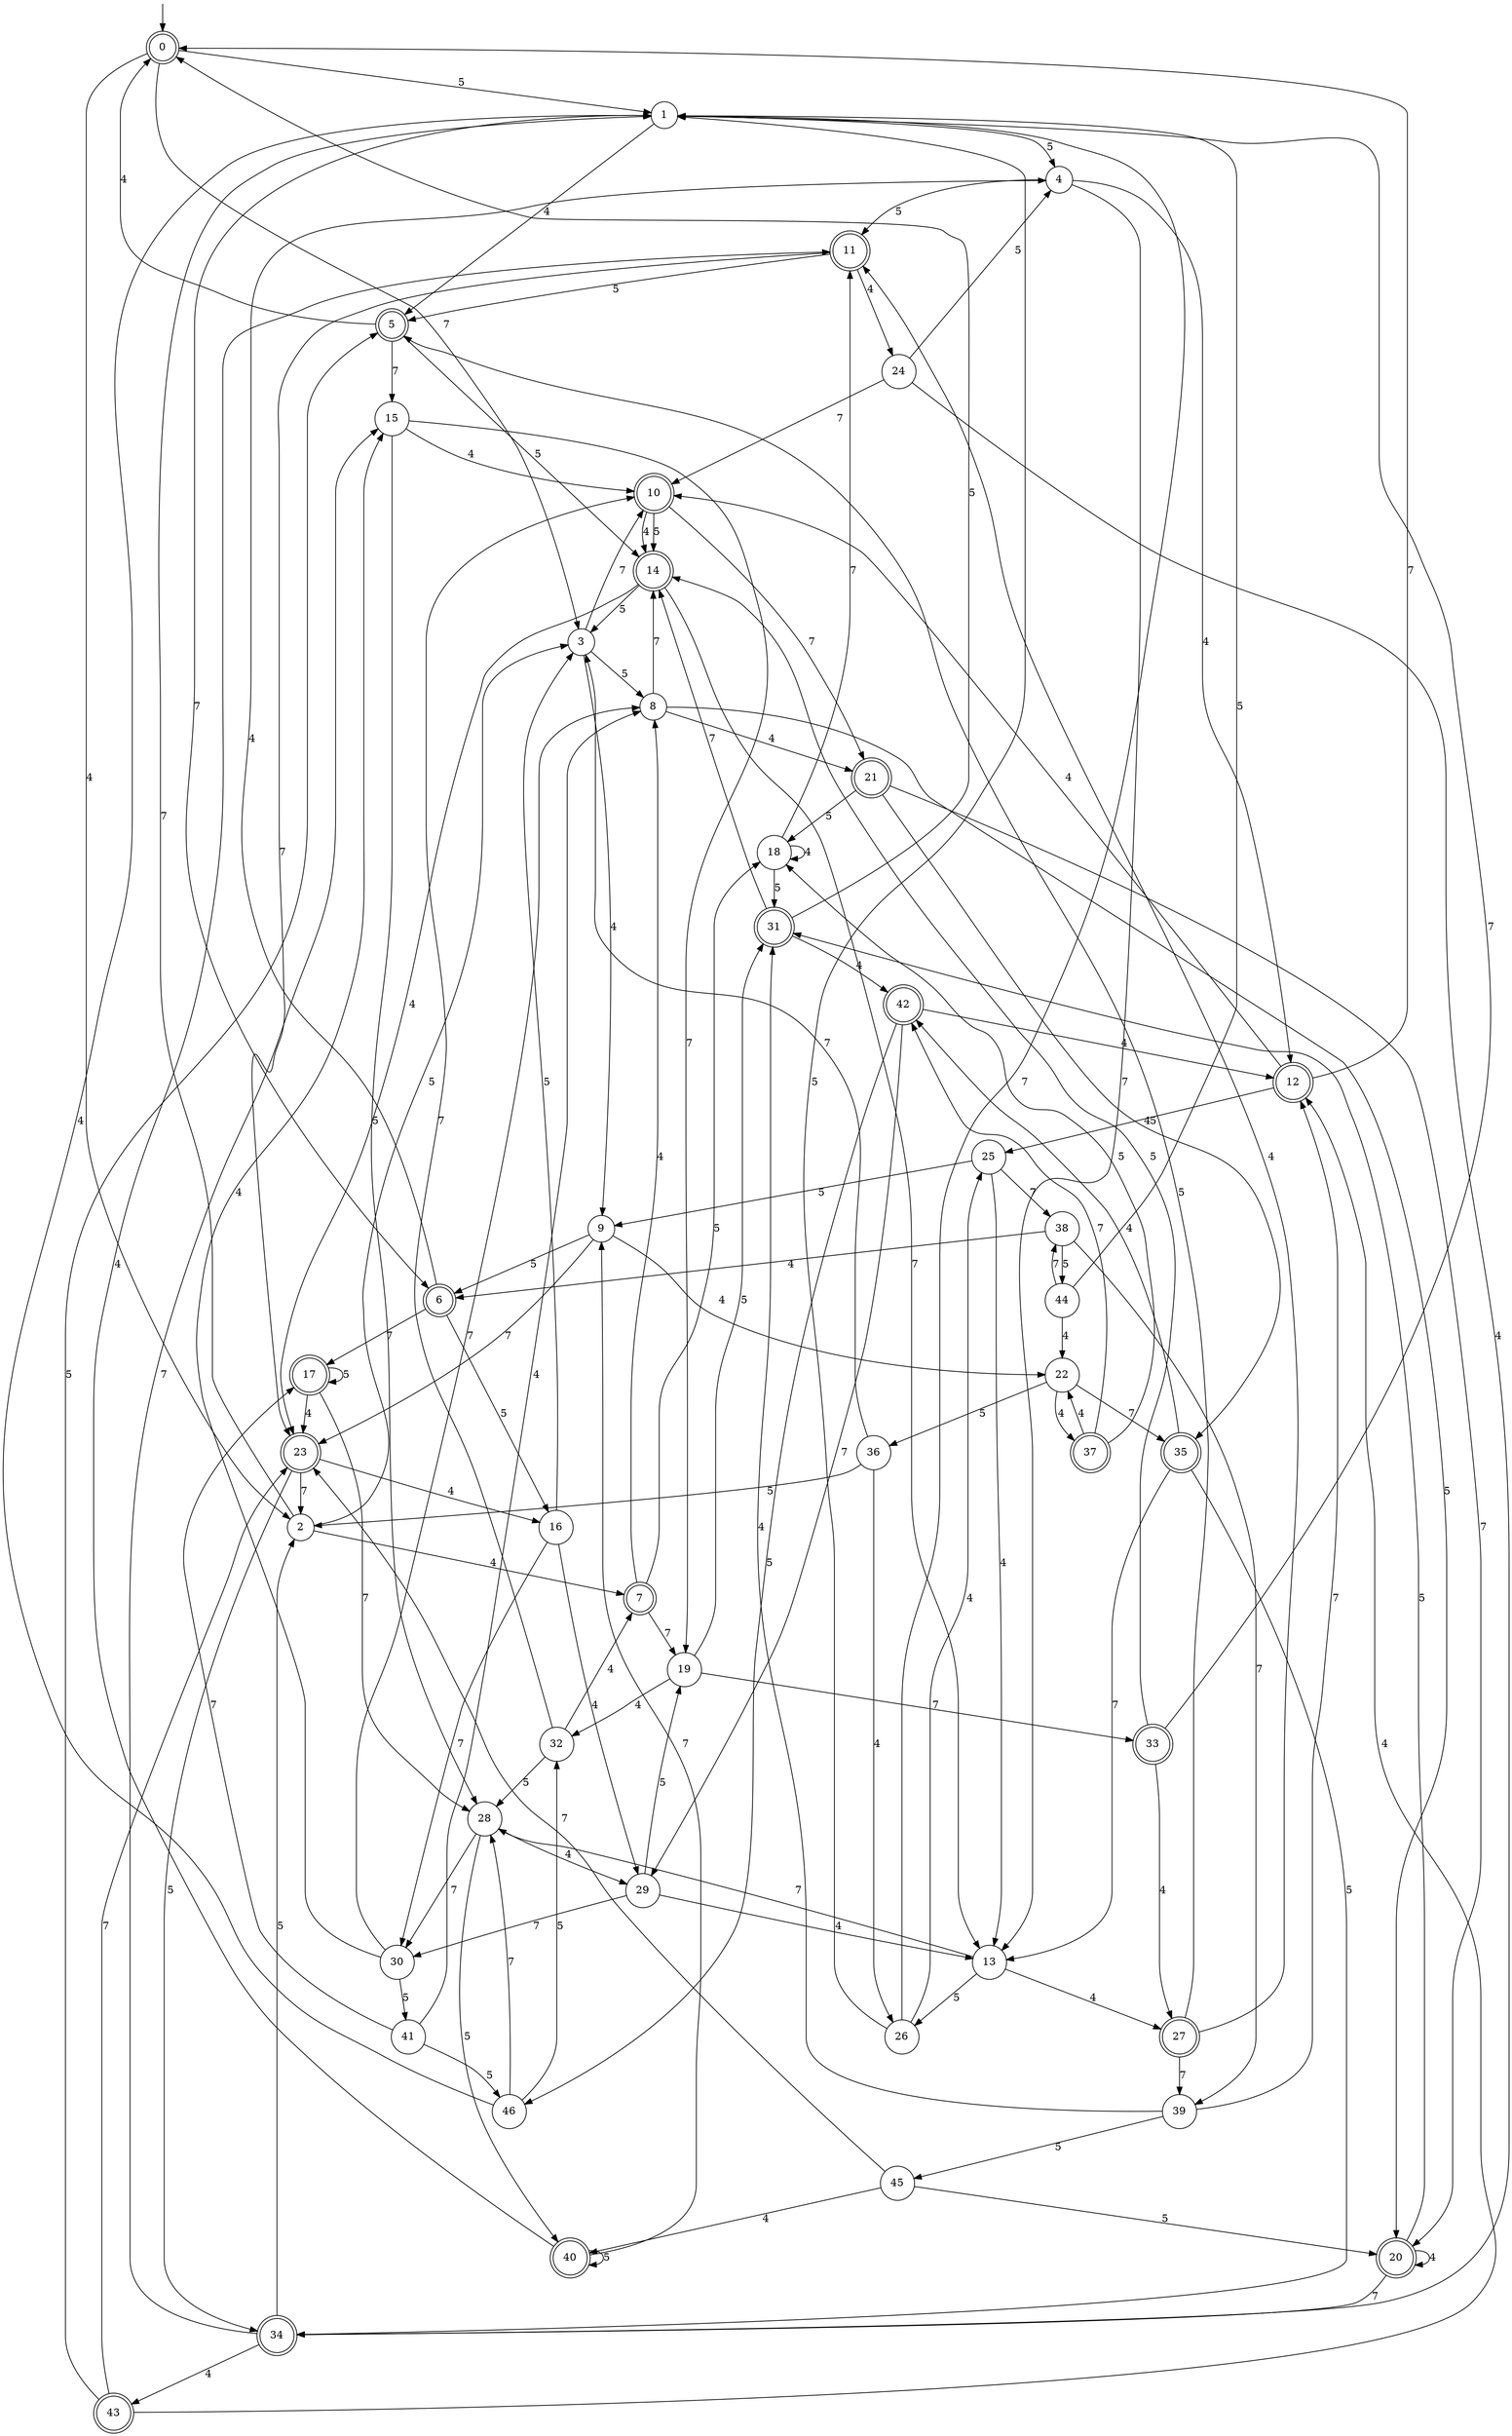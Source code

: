 digraph g {

	s0 [shape="doublecircle" label="0"];
	s1 [shape="circle" label="1"];
	s2 [shape="circle" label="2"];
	s3 [shape="circle" label="3"];
	s4 [shape="circle" label="4"];
	s5 [shape="doublecircle" label="5"];
	s6 [shape="doublecircle" label="6"];
	s7 [shape="doublecircle" label="7"];
	s8 [shape="circle" label="8"];
	s9 [shape="circle" label="9"];
	s10 [shape="doublecircle" label="10"];
	s11 [shape="doublecircle" label="11"];
	s12 [shape="doublecircle" label="12"];
	s13 [shape="circle" label="13"];
	s14 [shape="doublecircle" label="14"];
	s15 [shape="circle" label="15"];
	s16 [shape="circle" label="16"];
	s17 [shape="doublecircle" label="17"];
	s18 [shape="circle" label="18"];
	s19 [shape="circle" label="19"];
	s20 [shape="doublecircle" label="20"];
	s21 [shape="doublecircle" label="21"];
	s22 [shape="circle" label="22"];
	s23 [shape="doublecircle" label="23"];
	s24 [shape="circle" label="24"];
	s25 [shape="circle" label="25"];
	s26 [shape="circle" label="26"];
	s27 [shape="doublecircle" label="27"];
	s28 [shape="circle" label="28"];
	s29 [shape="circle" label="29"];
	s30 [shape="circle" label="30"];
	s31 [shape="doublecircle" label="31"];
	s32 [shape="circle" label="32"];
	s33 [shape="doublecircle" label="33"];
	s34 [shape="doublecircle" label="34"];
	s35 [shape="doublecircle" label="35"];
	s36 [shape="circle" label="36"];
	s37 [shape="doublecircle" label="37"];
	s38 [shape="circle" label="38"];
	s39 [shape="circle" label="39"];
	s40 [shape="doublecircle" label="40"];
	s41 [shape="circle" label="41"];
	s42 [shape="doublecircle" label="42"];
	s43 [shape="doublecircle" label="43"];
	s44 [shape="circle" label="44"];
	s45 [shape="circle" label="45"];
	s46 [shape="circle" label="46"];
	s0 -> s1 [label="5"];
	s0 -> s2 [label="4"];
	s0 -> s3 [label="7"];
	s1 -> s4 [label="5"];
	s1 -> s5 [label="4"];
	s1 -> s6 [label="7"];
	s2 -> s3 [label="5"];
	s2 -> s7 [label="4"];
	s2 -> s1 [label="7"];
	s3 -> s8 [label="5"];
	s3 -> s9 [label="4"];
	s3 -> s10 [label="7"];
	s4 -> s11 [label="5"];
	s4 -> s12 [label="4"];
	s4 -> s13 [label="7"];
	s5 -> s14 [label="5"];
	s5 -> s0 [label="4"];
	s5 -> s15 [label="7"];
	s6 -> s16 [label="5"];
	s6 -> s4 [label="4"];
	s6 -> s17 [label="7"];
	s7 -> s18 [label="5"];
	s7 -> s8 [label="4"];
	s7 -> s19 [label="7"];
	s8 -> s20 [label="5"];
	s8 -> s21 [label="4"];
	s8 -> s14 [label="7"];
	s9 -> s6 [label="5"];
	s9 -> s22 [label="4"];
	s9 -> s23 [label="7"];
	s10 -> s14 [label="5"];
	s10 -> s14 [label="4"];
	s10 -> s21 [label="7"];
	s11 -> s5 [label="5"];
	s11 -> s24 [label="4"];
	s11 -> s23 [label="7"];
	s12 -> s25 [label="5"];
	s12 -> s10 [label="4"];
	s12 -> s0 [label="7"];
	s13 -> s26 [label="5"];
	s13 -> s27 [label="4"];
	s13 -> s28 [label="7"];
	s14 -> s3 [label="5"];
	s14 -> s23 [label="4"];
	s14 -> s13 [label="7"];
	s15 -> s28 [label="5"];
	s15 -> s10 [label="4"];
	s15 -> s19 [label="7"];
	s16 -> s3 [label="5"];
	s16 -> s29 [label="4"];
	s16 -> s30 [label="7"];
	s17 -> s17 [label="5"];
	s17 -> s23 [label="4"];
	s17 -> s28 [label="7"];
	s18 -> s31 [label="5"];
	s18 -> s18 [label="4"];
	s18 -> s11 [label="7"];
	s19 -> s31 [label="5"];
	s19 -> s32 [label="4"];
	s19 -> s33 [label="7"];
	s20 -> s31 [label="5"];
	s20 -> s20 [label="4"];
	s20 -> s34 [label="7"];
	s21 -> s18 [label="5"];
	s21 -> s35 [label="4"];
	s21 -> s20 [label="7"];
	s22 -> s36 [label="5"];
	s22 -> s37 [label="4"];
	s22 -> s35 [label="7"];
	s23 -> s34 [label="5"];
	s23 -> s16 [label="4"];
	s23 -> s2 [label="7"];
	s24 -> s4 [label="5"];
	s24 -> s34 [label="4"];
	s24 -> s10 [label="7"];
	s25 -> s9 [label="5"];
	s25 -> s13 [label="4"];
	s25 -> s38 [label="7"];
	s26 -> s1 [label="5"];
	s26 -> s25 [label="4"];
	s26 -> s1 [label="7"];
	s27 -> s5 [label="5"];
	s27 -> s11 [label="4"];
	s27 -> s39 [label="7"];
	s28 -> s40 [label="5"];
	s28 -> s29 [label="4"];
	s28 -> s30 [label="7"];
	s29 -> s19 [label="5"];
	s29 -> s13 [label="4"];
	s29 -> s30 [label="7"];
	s30 -> s41 [label="5"];
	s30 -> s15 [label="4"];
	s30 -> s8 [label="7"];
	s31 -> s0 [label="5"];
	s31 -> s42 [label="4"];
	s31 -> s14 [label="7"];
	s32 -> s28 [label="5"];
	s32 -> s7 [label="4"];
	s32 -> s10 [label="7"];
	s33 -> s14 [label="5"];
	s33 -> s27 [label="4"];
	s33 -> s1 [label="7"];
	s34 -> s2 [label="5"];
	s34 -> s43 [label="4"];
	s34 -> s15 [label="7"];
	s35 -> s34 [label="5"];
	s35 -> s42 [label="4"];
	s35 -> s13 [label="7"];
	s36 -> s2 [label="5"];
	s36 -> s26 [label="4"];
	s36 -> s3 [label="7"];
	s37 -> s18 [label="5"];
	s37 -> s22 [label="4"];
	s37 -> s42 [label="7"];
	s38 -> s44 [label="5"];
	s38 -> s6 [label="4"];
	s38 -> s39 [label="7"];
	s39 -> s45 [label="5"];
	s39 -> s31 [label="4"];
	s39 -> s12 [label="7"];
	s40 -> s40 [label="5"];
	s40 -> s11 [label="4"];
	s40 -> s9 [label="7"];
	s41 -> s46 [label="5"];
	s41 -> s8 [label="4"];
	s41 -> s17 [label="7"];
	s42 -> s46 [label="5"];
	s42 -> s12 [label="4"];
	s42 -> s29 [label="7"];
	s43 -> s5 [label="5"];
	s43 -> s12 [label="4"];
	s43 -> s23 [label="7"];
	s44 -> s1 [label="5"];
	s44 -> s22 [label="4"];
	s44 -> s38 [label="7"];
	s45 -> s20 [label="5"];
	s45 -> s40 [label="4"];
	s45 -> s23 [label="7"];
	s46 -> s32 [label="5"];
	s46 -> s1 [label="4"];
	s46 -> s28 [label="7"];

__start0 [label="" shape="none" width="0" height="0"];
__start0 -> s0;

}
